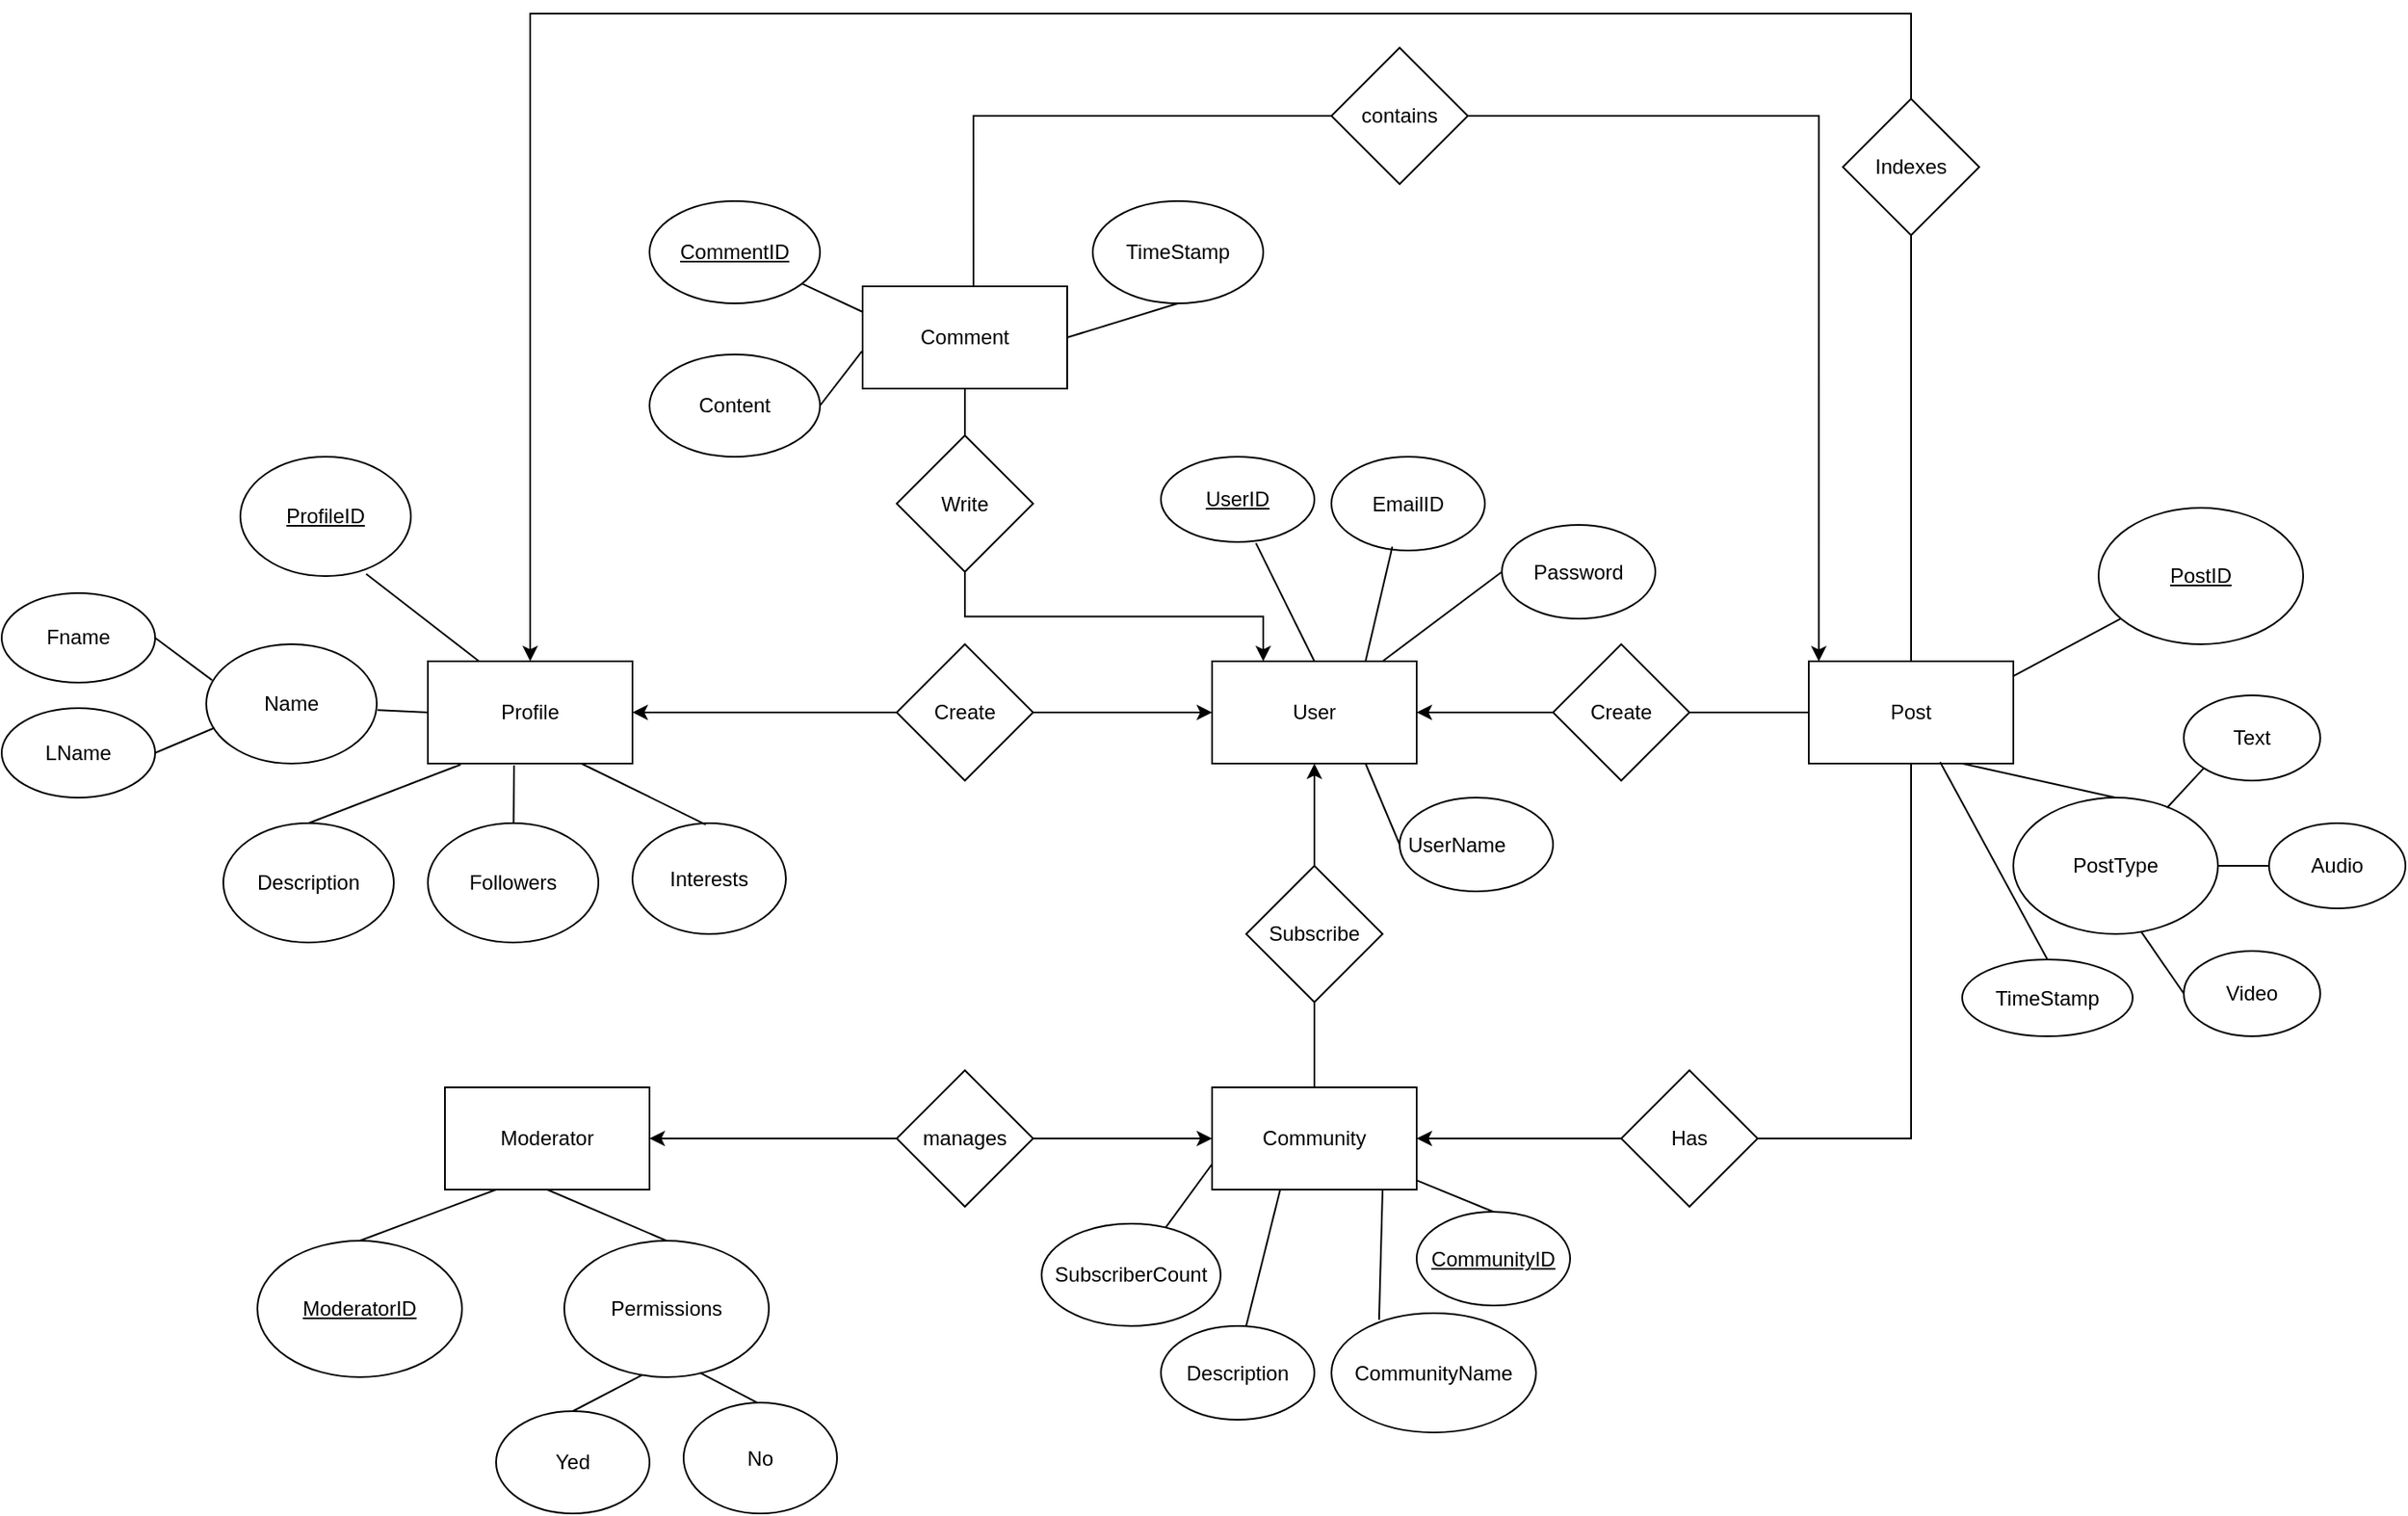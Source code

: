 <mxfile version="22.0.0" type="device">
  <diagram name="Page-1" id="kkWHbTxrzs5d13zvs2qK">
    <mxGraphModel dx="2274" dy="2588" grid="1" gridSize="10" guides="1" tooltips="1" connect="1" arrows="1" fold="1" page="1" pageScale="1" pageWidth="850" pageHeight="1100" math="0" shadow="0">
      <root>
        <mxCell id="0" />
        <mxCell id="1" parent="0" />
        <mxCell id="4k_QdJojIpqVkZexcfbO-4" value="Moderator" style="rounded=0;whiteSpace=wrap;html=1;" vertex="1" parent="1">
          <mxGeometry x="-320" y="450" width="120" height="60" as="geometry" />
        </mxCell>
        <mxCell id="4k_QdJojIpqVkZexcfbO-5" value="User" style="rounded=0;whiteSpace=wrap;html=1;" vertex="1" parent="1">
          <mxGeometry x="130" y="200" width="120" height="60" as="geometry" />
        </mxCell>
        <mxCell id="4k_QdJojIpqVkZexcfbO-6" value="Community" style="rounded=0;whiteSpace=wrap;html=1;" vertex="1" parent="1">
          <mxGeometry x="130" y="450" width="120" height="60" as="geometry" />
        </mxCell>
        <mxCell id="4k_QdJojIpqVkZexcfbO-7" value="Post" style="rounded=0;whiteSpace=wrap;html=1;" vertex="1" parent="1">
          <mxGeometry x="480" y="200" width="120" height="60" as="geometry" />
        </mxCell>
        <mxCell id="4k_QdJojIpqVkZexcfbO-8" value="Profile" style="rounded=0;whiteSpace=wrap;html=1;" vertex="1" parent="1">
          <mxGeometry x="-330" y="200" width="120" height="60" as="geometry" />
        </mxCell>
        <mxCell id="4k_QdJojIpqVkZexcfbO-9" value="Comment" style="rounded=0;whiteSpace=wrap;html=1;" vertex="1" parent="1">
          <mxGeometry x="-75" y="-20" width="120" height="60" as="geometry" />
        </mxCell>
        <mxCell id="4k_QdJojIpqVkZexcfbO-28" style="edgeStyle=orthogonalEdgeStyle;rounded=0;orthogonalLoop=1;jettySize=auto;html=1;entryX=0;entryY=0.5;entryDx=0;entryDy=0;" edge="1" parent="1" source="4k_QdJojIpqVkZexcfbO-10" target="4k_QdJojIpqVkZexcfbO-5">
          <mxGeometry relative="1" as="geometry" />
        </mxCell>
        <mxCell id="4k_QdJojIpqVkZexcfbO-29" style="edgeStyle=orthogonalEdgeStyle;rounded=0;orthogonalLoop=1;jettySize=auto;html=1;entryX=1;entryY=0.5;entryDx=0;entryDy=0;" edge="1" parent="1" source="4k_QdJojIpqVkZexcfbO-10" target="4k_QdJojIpqVkZexcfbO-8">
          <mxGeometry relative="1" as="geometry" />
        </mxCell>
        <mxCell id="4k_QdJojIpqVkZexcfbO-10" value="Create" style="rhombus;whiteSpace=wrap;html=1;rounded=0;" vertex="1" parent="1">
          <mxGeometry x="-55" y="190" width="80" height="80" as="geometry" />
        </mxCell>
        <mxCell id="4k_QdJojIpqVkZexcfbO-17" style="edgeStyle=orthogonalEdgeStyle;rounded=0;orthogonalLoop=1;jettySize=auto;html=1;entryX=1;entryY=0.5;entryDx=0;entryDy=0;" edge="1" parent="1" source="4k_QdJojIpqVkZexcfbO-15" target="4k_QdJojIpqVkZexcfbO-5">
          <mxGeometry relative="1" as="geometry" />
        </mxCell>
        <mxCell id="4k_QdJojIpqVkZexcfbO-15" value="Create" style="rhombus;whiteSpace=wrap;html=1;" vertex="1" parent="1">
          <mxGeometry x="330" y="190" width="80" height="80" as="geometry" />
        </mxCell>
        <mxCell id="4k_QdJojIpqVkZexcfbO-19" style="edgeStyle=orthogonalEdgeStyle;rounded=0;orthogonalLoop=1;jettySize=auto;html=1;entryX=0.5;entryY=1;entryDx=0;entryDy=0;" edge="1" parent="1" source="4k_QdJojIpqVkZexcfbO-16" target="4k_QdJojIpqVkZexcfbO-5">
          <mxGeometry relative="1" as="geometry" />
        </mxCell>
        <mxCell id="4k_QdJojIpqVkZexcfbO-16" value="Subscribe" style="rhombus;whiteSpace=wrap;html=1;" vertex="1" parent="1">
          <mxGeometry x="150" y="320" width="80" height="80" as="geometry" />
        </mxCell>
        <mxCell id="4k_QdJojIpqVkZexcfbO-18" value="" style="endArrow=none;html=1;rounded=0;entryX=0;entryY=0.5;entryDx=0;entryDy=0;exitX=1;exitY=0.5;exitDx=0;exitDy=0;" edge="1" parent="1" source="4k_QdJojIpqVkZexcfbO-15" target="4k_QdJojIpqVkZexcfbO-7">
          <mxGeometry width="50" height="50" relative="1" as="geometry">
            <mxPoint x="500" y="230" as="sourcePoint" />
            <mxPoint x="550" y="180" as="targetPoint" />
          </mxGeometry>
        </mxCell>
        <mxCell id="4k_QdJojIpqVkZexcfbO-20" value="" style="endArrow=none;html=1;rounded=0;entryX=0.5;entryY=1;entryDx=0;entryDy=0;exitX=0.5;exitY=0;exitDx=0;exitDy=0;" edge="1" parent="1" source="4k_QdJojIpqVkZexcfbO-6" target="4k_QdJojIpqVkZexcfbO-16">
          <mxGeometry width="50" height="50" relative="1" as="geometry">
            <mxPoint x="60" y="420" as="sourcePoint" />
            <mxPoint x="110" y="370" as="targetPoint" />
          </mxGeometry>
        </mxCell>
        <mxCell id="4k_QdJojIpqVkZexcfbO-24" style="edgeStyle=orthogonalEdgeStyle;rounded=0;orthogonalLoop=1;jettySize=auto;html=1;" edge="1" parent="1" source="4k_QdJojIpqVkZexcfbO-21" target="4k_QdJojIpqVkZexcfbO-4">
          <mxGeometry relative="1" as="geometry" />
        </mxCell>
        <mxCell id="4k_QdJojIpqVkZexcfbO-25" style="edgeStyle=orthogonalEdgeStyle;rounded=0;orthogonalLoop=1;jettySize=auto;html=1;entryX=0;entryY=0.5;entryDx=0;entryDy=0;" edge="1" parent="1" source="4k_QdJojIpqVkZexcfbO-21" target="4k_QdJojIpqVkZexcfbO-6">
          <mxGeometry relative="1" as="geometry" />
        </mxCell>
        <mxCell id="4k_QdJojIpqVkZexcfbO-21" value="manages" style="rhombus;whiteSpace=wrap;html=1;" vertex="1" parent="1">
          <mxGeometry x="-55" y="440" width="80" height="80" as="geometry" />
        </mxCell>
        <mxCell id="4k_QdJojIpqVkZexcfbO-30" value="&lt;u&gt;UserID&lt;/u&gt;" style="ellipse;whiteSpace=wrap;html=1;" vertex="1" parent="1">
          <mxGeometry x="100" y="80" width="90" height="50" as="geometry" />
        </mxCell>
        <mxCell id="4k_QdJojIpqVkZexcfbO-31" value="UserName&lt;span style=&quot;white-space: pre;&quot;&gt;&#x9;&lt;/span&gt;" style="ellipse;whiteSpace=wrap;html=1;" vertex="1" parent="1">
          <mxGeometry x="240" y="280" width="90" height="55" as="geometry" />
        </mxCell>
        <mxCell id="4k_QdJojIpqVkZexcfbO-32" value="Password" style="ellipse;whiteSpace=wrap;html=1;" vertex="1" parent="1">
          <mxGeometry x="300" y="120" width="90" height="55" as="geometry" />
        </mxCell>
        <mxCell id="4k_QdJojIpqVkZexcfbO-33" value="EmailID" style="ellipse;whiteSpace=wrap;html=1;" vertex="1" parent="1">
          <mxGeometry x="200" y="80" width="90" height="55" as="geometry" />
        </mxCell>
        <mxCell id="4k_QdJojIpqVkZexcfbO-34" value="SubscriberCount" style="ellipse;whiteSpace=wrap;html=1;" vertex="1" parent="1">
          <mxGeometry x="30" y="530" width="105" height="60" as="geometry" />
        </mxCell>
        <mxCell id="4k_QdJojIpqVkZexcfbO-35" value="Description" style="ellipse;whiteSpace=wrap;html=1;" vertex="1" parent="1">
          <mxGeometry x="100" y="590" width="90" height="55" as="geometry" />
        </mxCell>
        <mxCell id="4k_QdJojIpqVkZexcfbO-36" value="CommunityName" style="ellipse;whiteSpace=wrap;html=1;" vertex="1" parent="1">
          <mxGeometry x="200" y="582.5" width="120" height="70" as="geometry" />
        </mxCell>
        <mxCell id="4k_QdJojIpqVkZexcfbO-37" value="&lt;u&gt;CommunityID&lt;/u&gt;" style="ellipse;whiteSpace=wrap;html=1;" vertex="1" parent="1">
          <mxGeometry x="250" y="523" width="90" height="55" as="geometry" />
        </mxCell>
        <mxCell id="4k_QdJojIpqVkZexcfbO-43" style="edgeStyle=orthogonalEdgeStyle;rounded=0;orthogonalLoop=1;jettySize=auto;html=1;exitX=0.5;exitY=1;exitDx=0;exitDy=0;entryX=0.25;entryY=0;entryDx=0;entryDy=0;" edge="1" parent="1" source="4k_QdJojIpqVkZexcfbO-39" target="4k_QdJojIpqVkZexcfbO-5">
          <mxGeometry relative="1" as="geometry" />
        </mxCell>
        <mxCell id="4k_QdJojIpqVkZexcfbO-39" value="Write" style="rhombus;whiteSpace=wrap;html=1;" vertex="1" parent="1">
          <mxGeometry x="-55" y="67.5" width="80" height="80" as="geometry" />
        </mxCell>
        <mxCell id="4k_QdJojIpqVkZexcfbO-41" value="" style="endArrow=none;html=1;rounded=0;entryX=0.5;entryY=1;entryDx=0;entryDy=0;exitX=0.5;exitY=0;exitDx=0;exitDy=0;" edge="1" parent="1" source="4k_QdJojIpqVkZexcfbO-39" target="4k_QdJojIpqVkZexcfbO-9">
          <mxGeometry width="50" height="50" relative="1" as="geometry">
            <mxPoint x="-140" y="100" as="sourcePoint" />
            <mxPoint x="-90" y="50" as="targetPoint" />
          </mxGeometry>
        </mxCell>
        <mxCell id="4k_QdJojIpqVkZexcfbO-42" value="" style="endArrow=none;html=1;rounded=0;exitX=0.5;exitY=0;exitDx=0;exitDy=0;entryX=0.619;entryY=1.014;entryDx=0;entryDy=0;entryPerimeter=0;" edge="1" parent="1" source="4k_QdJojIpqVkZexcfbO-5" target="4k_QdJojIpqVkZexcfbO-30">
          <mxGeometry width="50" height="50" relative="1" as="geometry">
            <mxPoint x="30" y="140" as="sourcePoint" />
            <mxPoint x="80" y="90" as="targetPoint" />
          </mxGeometry>
        </mxCell>
        <mxCell id="4k_QdJojIpqVkZexcfbO-44" value="" style="endArrow=none;html=1;rounded=0;exitX=0.75;exitY=0;exitDx=0;exitDy=0;entryX=0.397;entryY=0.96;entryDx=0;entryDy=0;entryPerimeter=0;" edge="1" parent="1" source="4k_QdJojIpqVkZexcfbO-5" target="4k_QdJojIpqVkZexcfbO-33">
          <mxGeometry width="50" height="50" relative="1" as="geometry">
            <mxPoint x="200" y="190" as="sourcePoint" />
            <mxPoint x="250" y="140" as="targetPoint" />
          </mxGeometry>
        </mxCell>
        <mxCell id="4k_QdJojIpqVkZexcfbO-45" value="" style="endArrow=none;html=1;rounded=0;entryX=0;entryY=0.5;entryDx=0;entryDy=0;" edge="1" parent="1" source="4k_QdJojIpqVkZexcfbO-5" target="4k_QdJojIpqVkZexcfbO-32">
          <mxGeometry width="50" height="50" relative="1" as="geometry">
            <mxPoint x="330" y="100" as="sourcePoint" />
            <mxPoint x="380" y="50" as="targetPoint" />
          </mxGeometry>
        </mxCell>
        <mxCell id="4k_QdJojIpqVkZexcfbO-46" value="" style="endArrow=none;html=1;rounded=0;entryX=0;entryY=0.5;entryDx=0;entryDy=0;exitX=0.75;exitY=1;exitDx=0;exitDy=0;" edge="1" parent="1" source="4k_QdJojIpqVkZexcfbO-5" target="4k_QdJojIpqVkZexcfbO-31">
          <mxGeometry width="50" height="50" relative="1" as="geometry">
            <mxPoint x="210" y="310" as="sourcePoint" />
            <mxPoint x="260" y="260" as="targetPoint" />
          </mxGeometry>
        </mxCell>
        <mxCell id="4k_QdJojIpqVkZexcfbO-51" style="edgeStyle=orthogonalEdgeStyle;rounded=0;orthogonalLoop=1;jettySize=auto;html=1;entryX=0.5;entryY=0;entryDx=0;entryDy=0;" edge="1" parent="1" source="4k_QdJojIpqVkZexcfbO-48" target="4k_QdJojIpqVkZexcfbO-8">
          <mxGeometry relative="1" as="geometry">
            <Array as="points">
              <mxPoint x="540" y="-180" />
              <mxPoint x="-270" y="-180" />
            </Array>
          </mxGeometry>
        </mxCell>
        <mxCell id="4k_QdJojIpqVkZexcfbO-48" value="Indexes" style="rhombus;whiteSpace=wrap;html=1;" vertex="1" parent="1">
          <mxGeometry x="500" y="-130" width="80" height="80" as="geometry" />
        </mxCell>
        <mxCell id="4k_QdJojIpqVkZexcfbO-50" value="" style="endArrow=none;html=1;rounded=0;exitX=0.5;exitY=0;exitDx=0;exitDy=0;entryX=0.5;entryY=1;entryDx=0;entryDy=0;" edge="1" parent="1" source="4k_QdJojIpqVkZexcfbO-7" target="4k_QdJojIpqVkZexcfbO-48">
          <mxGeometry width="50" height="50" relative="1" as="geometry">
            <mxPoint x="480" y="160" as="sourcePoint" />
            <mxPoint x="530" y="110" as="targetPoint" />
            <Array as="points">
              <mxPoint x="540" y="30" />
            </Array>
          </mxGeometry>
        </mxCell>
        <mxCell id="4k_QdJojIpqVkZexcfbO-53" value="" style="endArrow=none;html=1;rounded=0;entryX=0;entryY=0.75;entryDx=0;entryDy=0;" edge="1" parent="1" source="4k_QdJojIpqVkZexcfbO-34" target="4k_QdJojIpqVkZexcfbO-6">
          <mxGeometry width="50" height="50" relative="1" as="geometry">
            <mxPoint x="82.5" y="509.289" as="sourcePoint" />
            <mxPoint x="82.5" y="459.289" as="targetPoint" />
          </mxGeometry>
        </mxCell>
        <mxCell id="4k_QdJojIpqVkZexcfbO-54" value="" style="endArrow=none;html=1;rounded=0;entryX=0.334;entryY=0.992;entryDx=0;entryDy=0;entryPerimeter=0;" edge="1" parent="1" target="4k_QdJojIpqVkZexcfbO-6">
          <mxGeometry width="50" height="50" relative="1" as="geometry">
            <mxPoint x="150" y="590" as="sourcePoint" />
            <mxPoint x="200" y="540" as="targetPoint" />
          </mxGeometry>
        </mxCell>
        <mxCell id="4k_QdJojIpqVkZexcfbO-55" value="" style="endArrow=none;html=1;rounded=0;exitX=0.233;exitY=0.055;exitDx=0;exitDy=0;exitPerimeter=0;" edge="1" parent="1" source="4k_QdJojIpqVkZexcfbO-36">
          <mxGeometry width="50" height="50" relative="1" as="geometry">
            <mxPoint x="180" y="560" as="sourcePoint" />
            <mxPoint x="230" y="510" as="targetPoint" />
          </mxGeometry>
        </mxCell>
        <mxCell id="4k_QdJojIpqVkZexcfbO-56" value="" style="endArrow=none;html=1;rounded=0;entryX=0.5;entryY=0;entryDx=0;entryDy=0;" edge="1" parent="1" source="4k_QdJojIpqVkZexcfbO-6" target="4k_QdJojIpqVkZexcfbO-37">
          <mxGeometry width="50" height="50" relative="1" as="geometry">
            <mxPoint x="250" y="530" as="sourcePoint" />
            <mxPoint x="320.711" y="480" as="targetPoint" />
          </mxGeometry>
        </mxCell>
        <mxCell id="4k_QdJojIpqVkZexcfbO-57" value="&lt;u&gt;PostID&lt;/u&gt;" style="ellipse;whiteSpace=wrap;html=1;" vertex="1" parent="1">
          <mxGeometry x="650" y="110" width="120" height="80" as="geometry" />
        </mxCell>
        <mxCell id="4k_QdJojIpqVkZexcfbO-58" value="TimeStamp" style="ellipse;whiteSpace=wrap;html=1;" vertex="1" parent="1">
          <mxGeometry x="570" y="375" width="100" height="45" as="geometry" />
        </mxCell>
        <mxCell id="4k_QdJojIpqVkZexcfbO-59" value="PostType" style="ellipse;whiteSpace=wrap;html=1;" vertex="1" parent="1">
          <mxGeometry x="600" y="280" width="120" height="80" as="geometry" />
        </mxCell>
        <mxCell id="4k_QdJojIpqVkZexcfbO-60" value="Text" style="ellipse;whiteSpace=wrap;html=1;" vertex="1" parent="1">
          <mxGeometry x="700" y="220" width="80" height="50" as="geometry" />
        </mxCell>
        <mxCell id="4k_QdJojIpqVkZexcfbO-61" value="Audio" style="ellipse;whiteSpace=wrap;html=1;" vertex="1" parent="1">
          <mxGeometry x="750" y="295" width="80" height="50" as="geometry" />
        </mxCell>
        <mxCell id="4k_QdJojIpqVkZexcfbO-62" value="Video" style="ellipse;whiteSpace=wrap;html=1;" vertex="1" parent="1">
          <mxGeometry x="700" y="370" width="80" height="50" as="geometry" />
        </mxCell>
        <mxCell id="4k_QdJojIpqVkZexcfbO-64" value="" style="endArrow=none;html=1;rounded=0;entryX=1;entryY=0.144;entryDx=0;entryDy=0;entryPerimeter=0;" edge="1" parent="1" source="4k_QdJojIpqVkZexcfbO-57" target="4k_QdJojIpqVkZexcfbO-7">
          <mxGeometry width="50" height="50" relative="1" as="geometry">
            <mxPoint x="390" y="450" as="sourcePoint" />
            <mxPoint x="440" y="400" as="targetPoint" />
          </mxGeometry>
        </mxCell>
        <mxCell id="4k_QdJojIpqVkZexcfbO-65" value="" style="endArrow=none;html=1;rounded=0;entryX=0.642;entryY=0.985;entryDx=0;entryDy=0;exitX=0.5;exitY=0;exitDx=0;exitDy=0;entryPerimeter=0;" edge="1" parent="1" source="4k_QdJojIpqVkZexcfbO-58" target="4k_QdJojIpqVkZexcfbO-7">
          <mxGeometry width="50" height="50" relative="1" as="geometry">
            <mxPoint x="530" y="360" as="sourcePoint" />
            <mxPoint x="580" y="310" as="targetPoint" />
          </mxGeometry>
        </mxCell>
        <mxCell id="4k_QdJojIpqVkZexcfbO-67" value="" style="endArrow=none;html=1;rounded=0;exitX=0.75;exitY=1;exitDx=0;exitDy=0;entryX=0.5;entryY=0;entryDx=0;entryDy=0;" edge="1" parent="1" source="4k_QdJojIpqVkZexcfbO-7" target="4k_QdJojIpqVkZexcfbO-59">
          <mxGeometry width="50" height="50" relative="1" as="geometry">
            <mxPoint x="600" y="300" as="sourcePoint" />
            <mxPoint x="650" y="250" as="targetPoint" />
          </mxGeometry>
        </mxCell>
        <mxCell id="4k_QdJojIpqVkZexcfbO-68" value="" style="endArrow=none;html=1;rounded=0;entryX=0;entryY=0.5;entryDx=0;entryDy=0;exitX=0.625;exitY=0.984;exitDx=0;exitDy=0;exitPerimeter=0;" edge="1" parent="1" source="4k_QdJojIpqVkZexcfbO-59" target="4k_QdJojIpqVkZexcfbO-62">
          <mxGeometry width="50" height="50" relative="1" as="geometry">
            <mxPoint x="620" y="440" as="sourcePoint" />
            <mxPoint x="670" y="390" as="targetPoint" />
          </mxGeometry>
        </mxCell>
        <mxCell id="4k_QdJojIpqVkZexcfbO-69" value="" style="endArrow=none;html=1;rounded=0;entryX=1;entryY=0.5;entryDx=0;entryDy=0;" edge="1" parent="1" source="4k_QdJojIpqVkZexcfbO-61" target="4k_QdJojIpqVkZexcfbO-59">
          <mxGeometry width="50" height="50" relative="1" as="geometry">
            <mxPoint x="659.289" y="325" as="sourcePoint" />
            <mxPoint x="659.289" y="275" as="targetPoint" />
            <Array as="points" />
          </mxGeometry>
        </mxCell>
        <mxCell id="4k_QdJojIpqVkZexcfbO-71" value="" style="endArrow=none;html=1;rounded=0;entryX=0;entryY=1;entryDx=0;entryDy=0;exitX=0.751;exitY=0.075;exitDx=0;exitDy=0;exitPerimeter=0;" edge="1" parent="1" source="4k_QdJojIpqVkZexcfbO-59" target="4k_QdJojIpqVkZexcfbO-60">
          <mxGeometry width="50" height="50" relative="1" as="geometry">
            <mxPoint x="670" y="310" as="sourcePoint" />
            <mxPoint x="720" y="260" as="targetPoint" />
          </mxGeometry>
        </mxCell>
        <mxCell id="4k_QdJojIpqVkZexcfbO-72" value="&lt;u&gt;ModeratorID&lt;/u&gt;" style="ellipse;whiteSpace=wrap;html=1;" vertex="1" parent="1">
          <mxGeometry x="-430" y="540" width="120" height="80" as="geometry" />
        </mxCell>
        <mxCell id="4k_QdJojIpqVkZexcfbO-73" value="Permissions" style="ellipse;whiteSpace=wrap;html=1;" vertex="1" parent="1">
          <mxGeometry x="-250" y="540" width="120" height="80" as="geometry" />
        </mxCell>
        <mxCell id="4k_QdJojIpqVkZexcfbO-75" value="" style="endArrow=none;html=1;rounded=0;entryX=0.25;entryY=1;entryDx=0;entryDy=0;exitX=0.5;exitY=0;exitDx=0;exitDy=0;" edge="1" parent="1" source="4k_QdJojIpqVkZexcfbO-72" target="4k_QdJojIpqVkZexcfbO-4">
          <mxGeometry width="50" height="50" relative="1" as="geometry">
            <mxPoint x="-400" y="520" as="sourcePoint" />
            <mxPoint x="-350" y="470" as="targetPoint" />
          </mxGeometry>
        </mxCell>
        <mxCell id="4k_QdJojIpqVkZexcfbO-76" value="" style="endArrow=none;html=1;rounded=0;exitX=0.5;exitY=1;exitDx=0;exitDy=0;entryX=0.5;entryY=0;entryDx=0;entryDy=0;" edge="1" parent="1" source="4k_QdJojIpqVkZexcfbO-4" target="4k_QdJojIpqVkZexcfbO-73">
          <mxGeometry width="50" height="50" relative="1" as="geometry">
            <mxPoint x="-160" y="560" as="sourcePoint" />
            <mxPoint x="-110" y="510" as="targetPoint" />
          </mxGeometry>
        </mxCell>
        <mxCell id="4k_QdJojIpqVkZexcfbO-77" value="&lt;u&gt;ProfileID&lt;/u&gt;" style="ellipse;whiteSpace=wrap;html=1;" vertex="1" parent="1">
          <mxGeometry x="-440" y="80" width="100" height="70" as="geometry" />
        </mxCell>
        <mxCell id="4k_QdJojIpqVkZexcfbO-78" value="Name" style="ellipse;whiteSpace=wrap;html=1;" vertex="1" parent="1">
          <mxGeometry x="-460" y="190" width="100" height="70" as="geometry" />
        </mxCell>
        <mxCell id="4k_QdJojIpqVkZexcfbO-79" value="Description" style="ellipse;whiteSpace=wrap;html=1;" vertex="1" parent="1">
          <mxGeometry x="-450" y="295" width="100" height="70" as="geometry" />
        </mxCell>
        <mxCell id="4k_QdJojIpqVkZexcfbO-80" value="Followers" style="ellipse;whiteSpace=wrap;html=1;" vertex="1" parent="1">
          <mxGeometry x="-330" y="295" width="100" height="70" as="geometry" />
        </mxCell>
        <mxCell id="4k_QdJojIpqVkZexcfbO-81" value="Interests" style="ellipse;whiteSpace=wrap;html=1;" vertex="1" parent="1">
          <mxGeometry x="-210" y="295" width="90" height="65" as="geometry" />
        </mxCell>
        <mxCell id="4k_QdJojIpqVkZexcfbO-82" value="" style="endArrow=none;html=1;rounded=0;entryX=0.25;entryY=0;entryDx=0;entryDy=0;exitX=0.738;exitY=0.982;exitDx=0;exitDy=0;exitPerimeter=0;" edge="1" parent="1" source="4k_QdJojIpqVkZexcfbO-77" target="4k_QdJojIpqVkZexcfbO-8">
          <mxGeometry width="50" height="50" relative="1" as="geometry">
            <mxPoint x="-350" y="170" as="sourcePoint" />
            <mxPoint x="-300" y="120" as="targetPoint" />
          </mxGeometry>
        </mxCell>
        <mxCell id="4k_QdJojIpqVkZexcfbO-83" value="" style="endArrow=none;html=1;rounded=0;entryX=0;entryY=0.5;entryDx=0;entryDy=0;exitX=1.005;exitY=0.552;exitDx=0;exitDy=0;exitPerimeter=0;" edge="1" parent="1" source="4k_QdJojIpqVkZexcfbO-78" target="4k_QdJojIpqVkZexcfbO-8">
          <mxGeometry width="50" height="50" relative="1" as="geometry">
            <mxPoint x="-390" y="270" as="sourcePoint" />
            <mxPoint x="-340" y="220" as="targetPoint" />
          </mxGeometry>
        </mxCell>
        <mxCell id="4k_QdJojIpqVkZexcfbO-85" value="" style="endArrow=none;html=1;rounded=0;entryX=0.16;entryY=1.01;entryDx=0;entryDy=0;entryPerimeter=0;exitX=0.5;exitY=0;exitDx=0;exitDy=0;" edge="1" parent="1" source="4k_QdJojIpqVkZexcfbO-79" target="4k_QdJojIpqVkZexcfbO-8">
          <mxGeometry width="50" height="50" relative="1" as="geometry">
            <mxPoint x="-390" y="310" as="sourcePoint" />
            <mxPoint x="-340" y="260" as="targetPoint" />
          </mxGeometry>
        </mxCell>
        <mxCell id="4k_QdJojIpqVkZexcfbO-86" value="" style="endArrow=none;html=1;rounded=0;entryX=0.421;entryY=1.016;entryDx=0;entryDy=0;entryPerimeter=0;" edge="1" parent="1" source="4k_QdJojIpqVkZexcfbO-80" target="4k_QdJojIpqVkZexcfbO-8">
          <mxGeometry width="50" height="50" relative="1" as="geometry">
            <mxPoint x="-340" y="320" as="sourcePoint" />
            <mxPoint x="-290" y="270" as="targetPoint" />
          </mxGeometry>
        </mxCell>
        <mxCell id="4k_QdJojIpqVkZexcfbO-87" value="" style="endArrow=none;html=1;rounded=0;exitX=0.75;exitY=1;exitDx=0;exitDy=0;entryX=0.477;entryY=0.012;entryDx=0;entryDy=0;entryPerimeter=0;" edge="1" parent="1" source="4k_QdJojIpqVkZexcfbO-8" target="4k_QdJojIpqVkZexcfbO-81">
          <mxGeometry width="50" height="50" relative="1" as="geometry">
            <mxPoint x="-220" y="310" as="sourcePoint" />
            <mxPoint x="-170" y="260" as="targetPoint" />
          </mxGeometry>
        </mxCell>
        <mxCell id="4k_QdJojIpqVkZexcfbO-88" value="Fname" style="ellipse;whiteSpace=wrap;html=1;" vertex="1" parent="1">
          <mxGeometry x="-580" y="160" width="90" height="52.5" as="geometry" />
        </mxCell>
        <mxCell id="4k_QdJojIpqVkZexcfbO-89" value="LName" style="ellipse;whiteSpace=wrap;html=1;" vertex="1" parent="1">
          <mxGeometry x="-580" y="227.5" width="90" height="52.5" as="geometry" />
        </mxCell>
        <mxCell id="4k_QdJojIpqVkZexcfbO-91" value="" style="endArrow=none;html=1;rounded=0;entryX=0.047;entryY=0.702;entryDx=0;entryDy=0;entryPerimeter=0;exitX=1;exitY=0.5;exitDx=0;exitDy=0;" edge="1" parent="1" source="4k_QdJojIpqVkZexcfbO-89" target="4k_QdJojIpqVkZexcfbO-78">
          <mxGeometry width="50" height="50" relative="1" as="geometry">
            <mxPoint x="-510" y="310" as="sourcePoint" />
            <mxPoint x="-460" y="260" as="targetPoint" />
          </mxGeometry>
        </mxCell>
        <mxCell id="4k_QdJojIpqVkZexcfbO-93" value="" style="endArrow=none;html=1;rounded=0;exitX=1;exitY=0.5;exitDx=0;exitDy=0;entryX=0.034;entryY=0.301;entryDx=0;entryDy=0;entryPerimeter=0;" edge="1" parent="1" source="4k_QdJojIpqVkZexcfbO-88" target="4k_QdJojIpqVkZexcfbO-78">
          <mxGeometry width="50" height="50" relative="1" as="geometry">
            <mxPoint x="-490" y="240" as="sourcePoint" />
            <mxPoint x="-440" y="190" as="targetPoint" />
          </mxGeometry>
        </mxCell>
        <mxCell id="4k_QdJojIpqVkZexcfbO-94" value="Content" style="ellipse;whiteSpace=wrap;html=1;" vertex="1" parent="1">
          <mxGeometry x="-200" y="20" width="100" height="60" as="geometry" />
        </mxCell>
        <mxCell id="4k_QdJojIpqVkZexcfbO-96" value="&lt;u&gt;CommentID&lt;/u&gt;" style="ellipse;whiteSpace=wrap;html=1;" vertex="1" parent="1">
          <mxGeometry x="-200" y="-70" width="100" height="60" as="geometry" />
        </mxCell>
        <mxCell id="4k_QdJojIpqVkZexcfbO-97" value="TimeStamp" style="ellipse;whiteSpace=wrap;html=1;" vertex="1" parent="1">
          <mxGeometry x="60" y="-70" width="100" height="60" as="geometry" />
        </mxCell>
        <mxCell id="4k_QdJojIpqVkZexcfbO-99" value="" style="endArrow=none;html=1;rounded=0;entryX=-0.003;entryY=0.635;entryDx=0;entryDy=0;entryPerimeter=0;exitX=1;exitY=0.5;exitDx=0;exitDy=0;" edge="1" parent="1" source="4k_QdJojIpqVkZexcfbO-94" target="4k_QdJojIpqVkZexcfbO-9">
          <mxGeometry width="50" height="50" relative="1" as="geometry">
            <mxPoint x="-140" y="130" as="sourcePoint" />
            <mxPoint x="-90" y="80" as="targetPoint" />
          </mxGeometry>
        </mxCell>
        <mxCell id="4k_QdJojIpqVkZexcfbO-100" value="" style="endArrow=none;html=1;rounded=0;entryX=0;entryY=0.25;entryDx=0;entryDy=0;" edge="1" parent="1" source="4k_QdJojIpqVkZexcfbO-96" target="4k_QdJojIpqVkZexcfbO-9">
          <mxGeometry width="50" height="50" relative="1" as="geometry">
            <mxPoint x="-150" y="30" as="sourcePoint" />
            <mxPoint x="-100" y="-20" as="targetPoint" />
          </mxGeometry>
        </mxCell>
        <mxCell id="4k_QdJojIpqVkZexcfbO-101" value="" style="endArrow=none;html=1;rounded=0;entryX=0.5;entryY=1;entryDx=0;entryDy=0;" edge="1" parent="1" target="4k_QdJojIpqVkZexcfbO-97">
          <mxGeometry width="50" height="50" relative="1" as="geometry">
            <mxPoint x="45" y="10.0" as="sourcePoint" />
            <mxPoint x="75" y="-10.0" as="targetPoint" />
          </mxGeometry>
        </mxCell>
        <mxCell id="4k_QdJojIpqVkZexcfbO-104" style="edgeStyle=orthogonalEdgeStyle;rounded=0;orthogonalLoop=1;jettySize=auto;html=1;entryX=1;entryY=0.5;entryDx=0;entryDy=0;" edge="1" parent="1" source="4k_QdJojIpqVkZexcfbO-103" target="4k_QdJojIpqVkZexcfbO-6">
          <mxGeometry relative="1" as="geometry" />
        </mxCell>
        <mxCell id="4k_QdJojIpqVkZexcfbO-103" value="Has" style="rhombus;whiteSpace=wrap;html=1;" vertex="1" parent="1">
          <mxGeometry x="370" y="440" width="80" height="80" as="geometry" />
        </mxCell>
        <mxCell id="4k_QdJojIpqVkZexcfbO-105" value="" style="endArrow=none;html=1;rounded=0;exitX=1;exitY=0.5;exitDx=0;exitDy=0;entryX=0.5;entryY=1;entryDx=0;entryDy=0;" edge="1" parent="1" source="4k_QdJojIpqVkZexcfbO-103" target="4k_QdJojIpqVkZexcfbO-7">
          <mxGeometry width="50" height="50" relative="1" as="geometry">
            <mxPoint x="400" y="420" as="sourcePoint" />
            <mxPoint x="450" y="370" as="targetPoint" />
            <Array as="points">
              <mxPoint x="540" y="480" />
            </Array>
          </mxGeometry>
        </mxCell>
        <mxCell id="4k_QdJojIpqVkZexcfbO-107" value="contains" style="rhombus;whiteSpace=wrap;html=1;rounded=0;" vertex="1" parent="1">
          <mxGeometry x="200" y="-160" width="80" height="80" as="geometry" />
        </mxCell>
        <mxCell id="4k_QdJojIpqVkZexcfbO-110" value="" style="endArrow=none;html=1;rounded=0;entryX=0;entryY=0.5;entryDx=0;entryDy=0;exitX=0.542;exitY=0.004;exitDx=0;exitDy=0;exitPerimeter=0;" edge="1" parent="1" source="4k_QdJojIpqVkZexcfbO-9" target="4k_QdJojIpqVkZexcfbO-107">
          <mxGeometry width="50" height="50" relative="1" as="geometry">
            <mxPoint x="-30" y="-70" as="sourcePoint" />
            <mxPoint x="20" y="-120" as="targetPoint" />
            <Array as="points">
              <mxPoint x="-10" y="-120" />
            </Array>
          </mxGeometry>
        </mxCell>
        <mxCell id="4k_QdJojIpqVkZexcfbO-111" style="edgeStyle=orthogonalEdgeStyle;rounded=0;orthogonalLoop=1;jettySize=auto;html=1;entryX=0.049;entryY=0.002;entryDx=0;entryDy=0;entryPerimeter=0;" edge="1" parent="1" source="4k_QdJojIpqVkZexcfbO-107" target="4k_QdJojIpqVkZexcfbO-7">
          <mxGeometry relative="1" as="geometry" />
        </mxCell>
        <mxCell id="4k_QdJojIpqVkZexcfbO-112" value="Yed" style="ellipse;whiteSpace=wrap;html=1;" vertex="1" parent="1">
          <mxGeometry x="-290" y="640" width="90" height="60" as="geometry" />
        </mxCell>
        <mxCell id="4k_QdJojIpqVkZexcfbO-113" value="No" style="ellipse;whiteSpace=wrap;html=1;" vertex="1" parent="1">
          <mxGeometry x="-180" y="635" width="90" height="65" as="geometry" />
        </mxCell>
        <mxCell id="4k_QdJojIpqVkZexcfbO-114" value="" style="endArrow=none;html=1;rounded=0;exitX=0.5;exitY=0;exitDx=0;exitDy=0;entryX=0.38;entryY=0.985;entryDx=0;entryDy=0;entryPerimeter=0;" edge="1" parent="1" source="4k_QdJojIpqVkZexcfbO-112" target="4k_QdJojIpqVkZexcfbO-73">
          <mxGeometry width="50" height="50" relative="1" as="geometry">
            <mxPoint x="-300" y="660" as="sourcePoint" />
            <mxPoint x="-250" y="610" as="targetPoint" />
          </mxGeometry>
        </mxCell>
        <mxCell id="4k_QdJojIpqVkZexcfbO-115" value="" style="endArrow=none;html=1;rounded=0;exitX=0.663;exitY=0.968;exitDx=0;exitDy=0;exitPerimeter=0;entryX=0.484;entryY=0.003;entryDx=0;entryDy=0;entryPerimeter=0;" edge="1" parent="1" source="4k_QdJojIpqVkZexcfbO-73" target="4k_QdJojIpqVkZexcfbO-113">
          <mxGeometry width="50" height="50" relative="1" as="geometry">
            <mxPoint x="-220" y="680" as="sourcePoint" />
            <mxPoint x="-140" y="630" as="targetPoint" />
          </mxGeometry>
        </mxCell>
      </root>
    </mxGraphModel>
  </diagram>
</mxfile>
